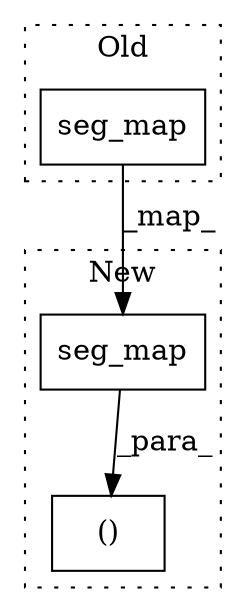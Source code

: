 digraph G {
subgraph cluster0 {
1 [label="seg_map" a="32" s="15800,15818" l="8,1" shape="box"];
label = "Old";
style="dotted";
}
subgraph cluster1 {
2 [label="seg_map" a="32" s="17510,17528" l="8,1" shape="box"];
3 [label="()" a="106" s="17486" l="43" shape="box"];
label = "New";
style="dotted";
}
1 -> 2 [label="_map_"];
2 -> 3 [label="_para_"];
}